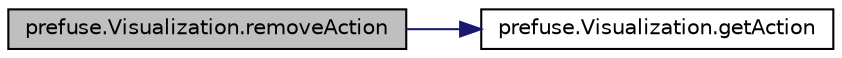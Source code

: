 digraph G
{
  edge [fontname="Helvetica",fontsize="10",labelfontname="Helvetica",labelfontsize="10"];
  node [fontname="Helvetica",fontsize="10",shape=record];
  rankdir="LR";
  Node1 [label="prefuse.Visualization.removeAction",height=0.2,width=0.4,color="black", fillcolor="grey75", style="filled" fontcolor="black"];
  Node1 -> Node2 [color="midnightblue",fontsize="10",style="solid"];
  Node2 [label="prefuse.Visualization.getAction",height=0.2,width=0.4,color="black", fillcolor="white", style="filled",URL="$classprefuse_1_1_visualization.html#a18fa0b9e4af6b20d126ed138ff7ffc3d"];
}
